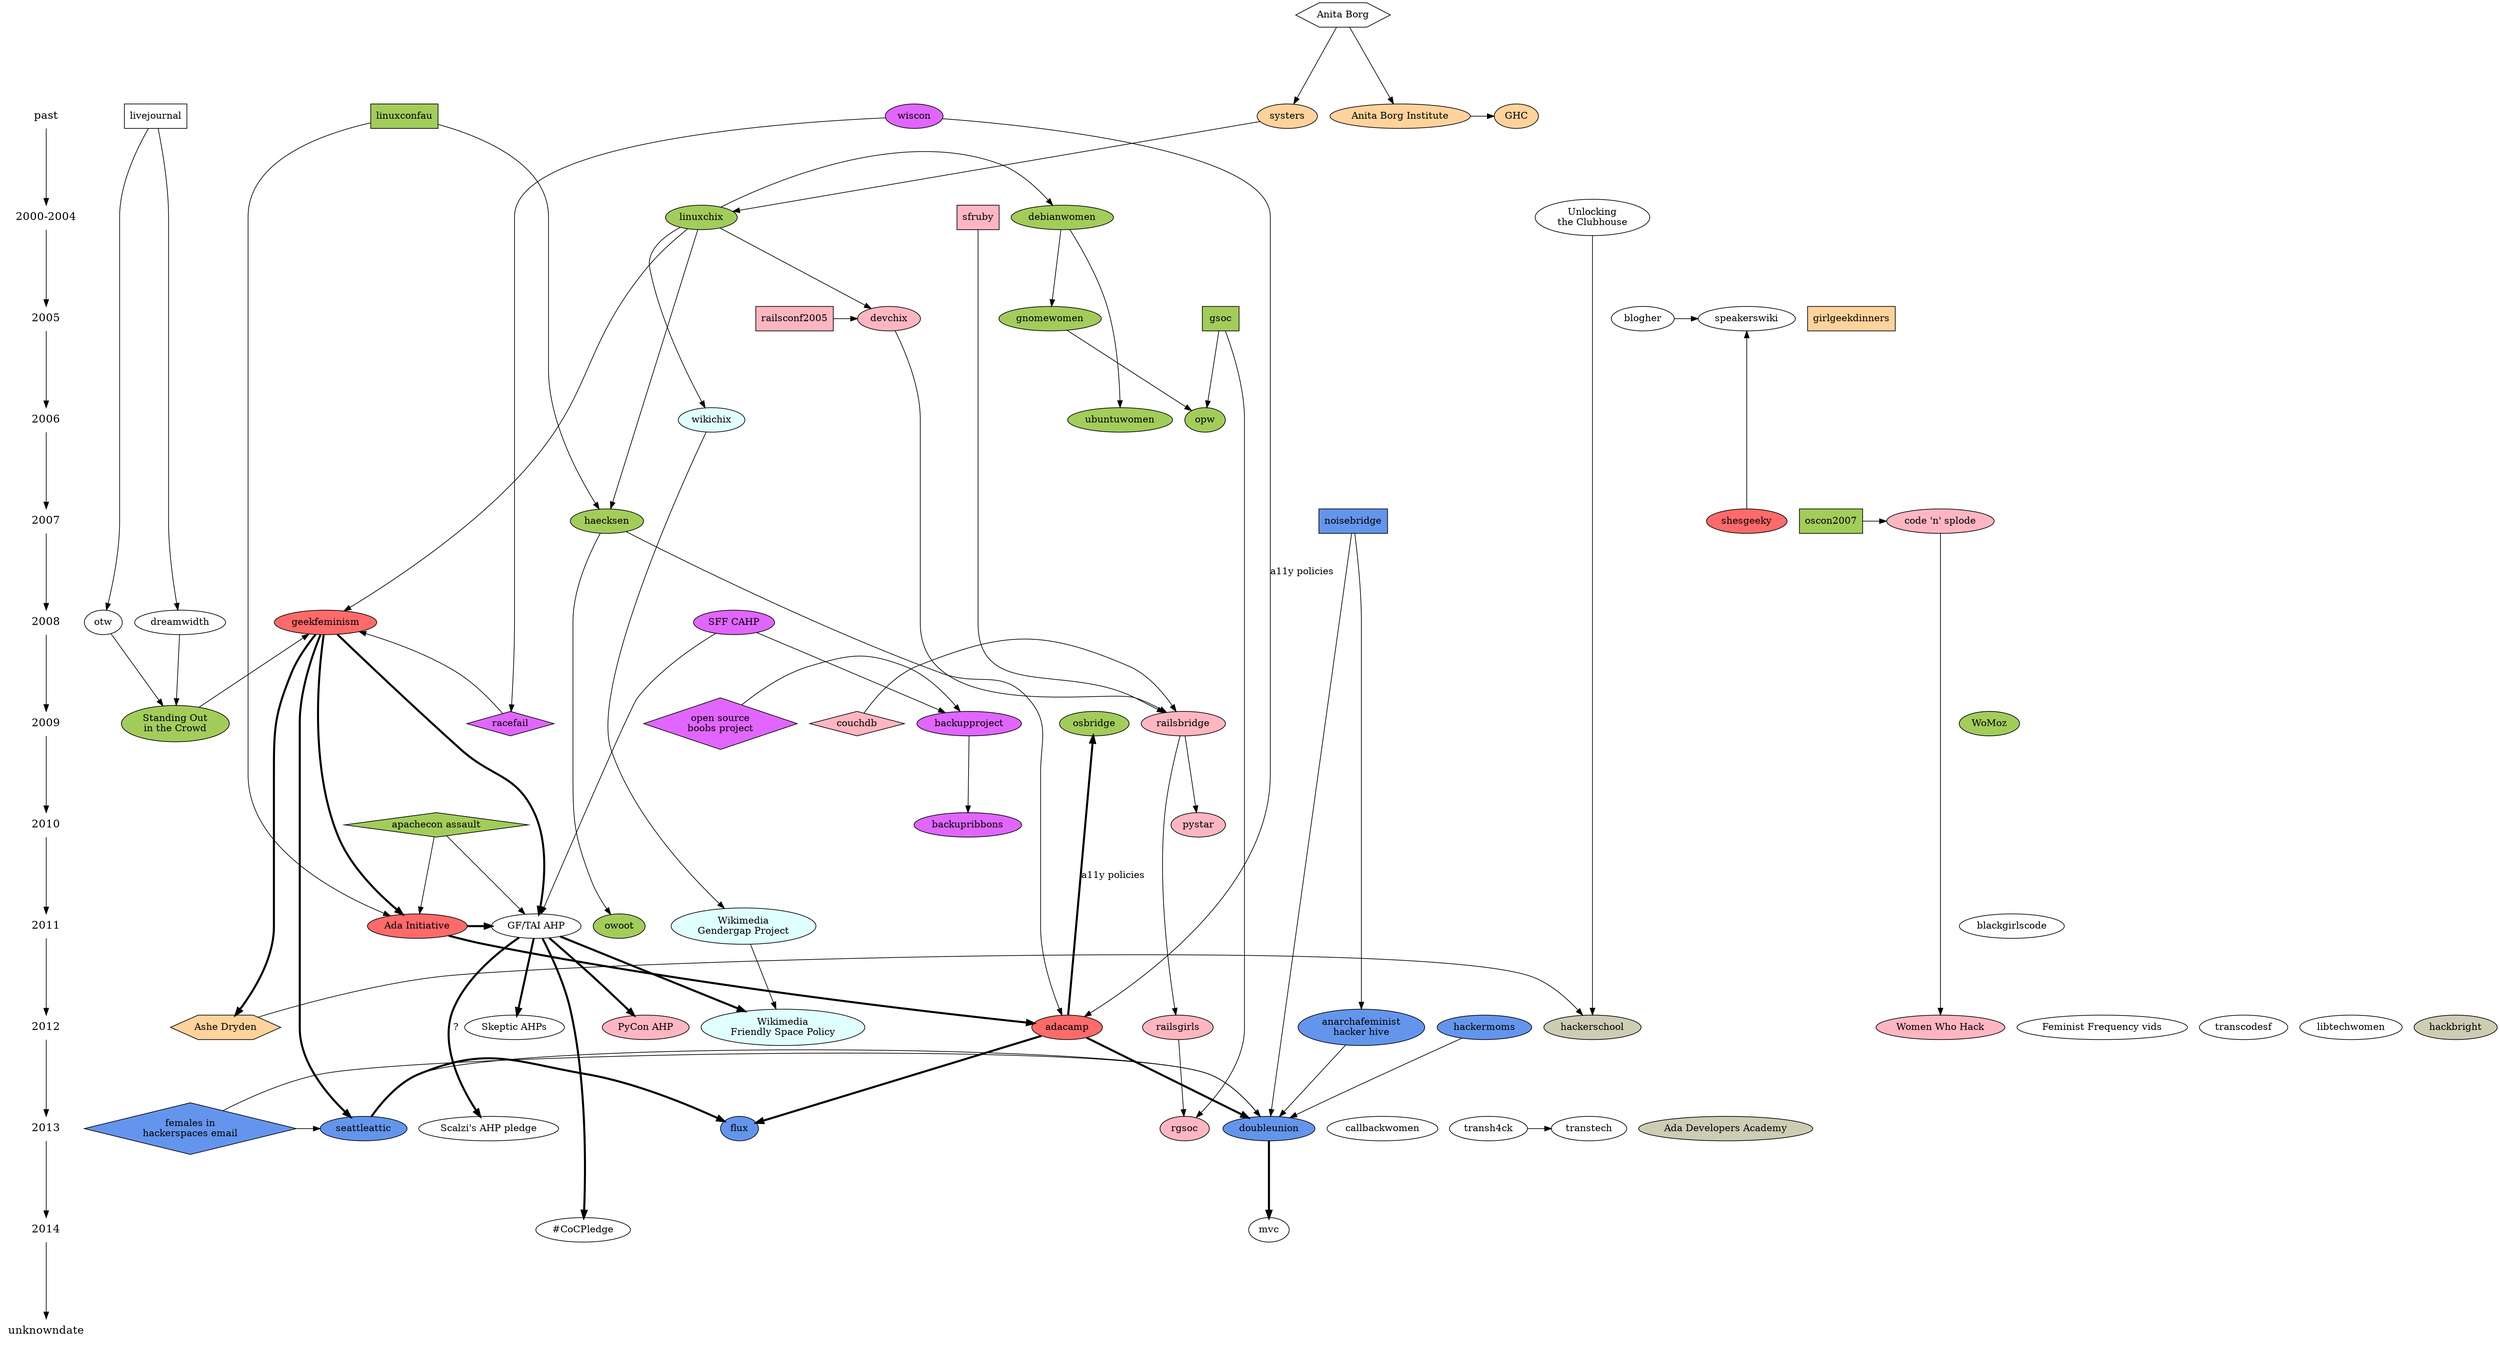 digraph GeekFeminismFamilyTree {

  /*
     The following shapes are used for different types of things:
     oval = geek feminist/women-in-tech/etc organisation
     rectangle = orgs that aren't particularly feminist, but are influential
     diamond = event/incident (cf. GF wiki "Timeline of Incidents")
  */

  /*
     And this section lays out the history in terms of years.
  */

  ranksep="1.0 equally";
  {
    node [shape=plaintext, fontsize=16];
    past -> "2000-2004" -> 2005 -> 2006 -> 2007 -> 2008 -> 2009 -> 2010 -> 2011 -> 2012 -> 2013 -> 2014 -> unknowndate;
  }
  { rank = same; past; livejournal; wiscon; linuxconfau; "Anita Borg Institute"; systers, GHC}
  { rank = same; "2000-2004"; linuxchix; sfruby; debianwomen, "Unlocking\nthe Clubhouse"}
  { rank = same; 2005; railsconf2005; devchix; blogher; speakerswiki; girlgeekdinners; gnomewomen; gsoc; }
  { rank = same; 2006; wikichix; ubuntuwomen; opw; }
  { rank = same; 2007; haecksen; shesgeeky; noisebridge; oscon2007; "code 'n' splode"}
  { rank = same; 2008; "SFF CAHP"; geekfeminism; dreamwidth; otw; }
  { rank = same; 2009; "Standing Out\nin the Crowd"; racefail; couchdb; railsbridge; "open source\nboobs project"; backupproject; osbridge; WoMoz}
  { rank = same; 2010; "apachecon assault"; backupribbons; }
  { rank = same; 2011; "Ada Initiative"; "GF/TAI AHP"; owoot; blackgirlscode; "Wikimedia\nGendergap Project" }
  { rank = same; 2012; adacamp; railsgirls; "Wikimedia\nFriendly Space Policy"; "Skeptic AHPs"; "PyCon AHP"; "Feminist Frequency vids"; transcodesf; libtechwomen; "anarchafeminist\nhacker hive"; "Ashe Dryden"; hackbright; hackerschool; hackermoms; "Women Who Hack" }
  { rank = same; 2013; seattleattic; flux; doubleunion; rgsoc; callbackwomen; "Scalzi's AHP pledge"; transh4ck; transtech; "females in\nhackerspaces email"; "Ada Developers Academy"}
  { rank = same; 2014; mvc; "#CoCPledge"; }
  { rank = same; 2014; mvc }
  { rank = same; unknowndate; }

  /*
    This section lays out different communities and colour codes them.
  */

  /* pan-geekdom/"open stuff" orgs */

  geekfeminism [style=filled, fillcolor=indianred1];
  "Ada Initiative" [style=filled, fillcolor=indianred1];
  adacamp [style=filled, fillcolor=indianred1];
  shesgeeky [style=filled, fillcolor=indianred1];

  /* hacker spaces */
  noisebridge [style=filled, fillcolor=cornflowerblue];
  doubleunion [style=filled, fillcolor=cornflowerblue];
  flux [style=filled, fillcolor=cornflowerblue];
  seattleattic [style=filled, fillcolor=cornflowerblue];
  "females in\nhackerspaces email" [style=filled, fillcolor=cornflowerblue];
  "anarchafeminist\nhacker hive" [style=filled, fillcolor=cornflowerblue];
  "hackermoms" [style=filled, fillcolor=cornflowerblue];

  /* open source */
  linuxchix [style=filled, fillcolor=darkolivegreen3];
  linuxconfau [style=filled, fillcolor=darkolivegreen3];
  gnomewomen [style=filled, fillcolor=darkolivegreen3];
  debianwomen [style=filled, fillcolor=darkolivegreen3];
  ubuntuwomen [style=filled, fillcolor=darkolivegreen3];
  haecksen [style=filled, fillcolor=darkolivegreen3];
  owoot [style=filled, fillcolor=darkolivegreen3];
  oscon2007 [style=filled, fillcolor=darkolivegreen3];
  "Standing Out\nin the Crowd" [style=filled, fillcolor=darkolivegreen3];
  osbridge [style=filled, fillcolor=darkolivegreen3];
  gsoc [style=filled, fillcolor=darkolivegreen3];
  opw [style=filled, fillcolor=darkolivegreen3];
  WoMoz [style=filled, fillcolor=darkolivegreen3];
  "apachecon assault" [style=filled, fillcolor=darkolivegreen3];

  /* programming language and general programming communities */
  railsconf2005 [style=filled, fillcolor=lightpink];
  devchix [style=filled, fillcolor=lightpink];
  railsbridge [style=filled, fillcolor=lightpink];
  pystar [style=filled, fillcolor=lightpink];
  railsgirls [style=filled, fillcolor=lightpink];
  rgsoc [style=filled, fillcolor=lightpink];
  couchdb [style=filled, fillcolor=lightpink];
  sfruby [style=filled, fillcolor=lightpink];
  "PyCon AHP" [style=filled, fillcolor=lightpink];
  "code 'n' splode" [style=filled, fillcolor=lightpink];
  "Women Who Hack" [style=filled, fillcolor=lightpink];

  /* tech industry generally */
  systers [style=filled, fillcolor=burlywood1];
  "Anita Borg Institute" [style=filled, fillcolor=burlywood1];
  GHC [style=filled, fillcolor=burlywood1];
  girlgeekdinners [style=filled, fillcolor=burlywood1];
  "Ashe Dryden" [style=filled, fillcolor=burlywood1];

  /* hacker schools and academies */
  hackerschool [style=filled, fillcolor=lightyellow3];
  hackbright [style=filled, fillcolor=lightyellow3];
  "Ada Developers Academy" [style=filled, fillcolor=lightyellow3];

  /* Wikis */
  wikichix [style=filled, fillcolor=lightcyan];
  "Wikimedia\nGendergap Project" [style=filled, fillcolor=lightcyan];
  "Wikimedia\nFriendly Space Policy" [style=filled, fillcolor=lightcyan];

  /* SFF fandom */

  wiscon [style=filled, fillcolor=mediumorchid1];
  racefail [style=filled, fillcolor=mediumorchid1];
  "open source\nboobs project" [style=filled, fillcolor=mediumorchid1];
  backupproject [style=filled, fillcolor=mediumorchid1];
  backupribbons [style=filled, fillcolor=mediumorchid1];
  "SFF CAHP" [style=filled, fillcolor=mediumorchid1];

  /*
     And now, finally, the connections between different groups
  */

  /* Anita Borg Institute related stuff */

  "Anita Borg" [shape=hexagon]
  "Anita Borg" -> systers;
  "Anita Borg" -> "Anita Borg Institute";
  "Anita Borg Institute" -> "GHC"
  systers -> linuxchix;

  /* Other individuals */
  "Ashe Dryden" [shape=hexagon]
  geekfeminism -> "Ashe Dryden" [penwidth=3];

  /* GGD explicitly identify as non-feminist
   * news.bbc.co.uk/2/hi/technology/8663593.stm */
  girlgeekdinners [shape=rectangle]

  /* Skud set up the GF wiki in 2008, mostly inspired by earlier "women
   * in open source" communities such as linuxchix */
  linuxchix -> geekfeminism;

  /* in 2009, Racefail introduced Skud and other GF wiki contributors to
   * a lot of new ideas */
  racefail -> geekfeminism;
  racefail [shape=diamond];

  /* in 2010, the Noirin Plunkett's assault at ApacheCon triggered
   * discussions about anti-harassment that would lead to the formation
   * of the Ada Initiative */
  "apachecon assault" -> "Ada Initiative";
  "apachecon assault" [shape=diamond];

  /* GF (esp. volunteer burnout) was an influence on TAI */
  geekfeminism -> "Ada Initiative" [penwidth=3];

  /* The first TAI discussions were held at LCA */
  linuxconfau -> "Ada Initiative";
  linuxconfau [shape=rectangle];

  /* TAI wrote the first conf anti-harassment poilcy in response to the
   * apachecon assault */
  "apachecon assault" -> "GF/TAI AHP"
  "geekfeminism" -> "GF/TAI AHP" [penwidth=3];
  "Ada Initiative" -> "GF/TAI AHP" [penwidth=3];

  /* The Con Anti-Harassment Policy (out of SFF fandom) also inspired it */
  "SFF CAHP" -> "GF/TAI AHP"

  /* Vaguely related: Open Source Boob Project and Backup Project */
  "open source\nboobs project" -> backupproject
  "open source\nboobs project" [shape=diamond]
  "SFF CAHP" -> backupproject
  backupproject -> backupribbons;

  /* The GF/TAI AHP inspired the PyCon variant */
  "GF/TAI AHP" -> "PyCon AHP" [penwidth=3];

  /* The GF/TAI AHP inspired the skeptic variants */
  "GF/TAI AHP" -> "Skeptic AHPs" [penwidth=3];
  "GF/TAI AHP" -> "#CoCPledge" [penwidth=3];

  /* Sumana acknowledges GF as inspiration for Wikimedia\nfriendly space
   policy */

  "GF/TAI AHP" -> "Wikimedia\nFriendly Space Policy" [penwidth=3];
  "Wikimedia\nGendergap Project" -> "Wikimedia\nFriendly Space Policy";

  /* Causation here is less clear. */
  "GF/TAI AHP" -> "Scalzi's AHP pledge" [penwidth=3, label="?"];

  "Ada Initiative" -> adacamp [penwidth=3];

  /* Adacamp was inspired in some ways by Wiscon, eg. accessibility */
  wiscon -> adacamp [label="a11y policies"];
  /* and then open source bridge picked up some of that from adacamp */
  adacamp -> osbridge [label="a11y policies", penwidth=3];


  /* Hackerspaces! */
  "females in\nhackerspaces email" [shape="diamond"];
  "females in\nhackerspaces email" -> seattleattic;
  "females in\nhackerspaces email" -> doubleunion;

  noisebridge [shape="rectangle"];
  noisebridge -> "anarchafeminist\nhacker hive"
  noisebridge -> doubleunion;
  "anarchafeminist\nhacker hive" -> doubleunion;
  adacamp -> flux [penwidth=3];
  seattleattic -> flux [penwidth=3];

  /* DoubleUnion came out of AdaCamp SF in 2013 */
  adacamp -> doubleunion [penwidth=3];
  geekfeminism -> seattleattic [penwidth=3];
  /* pretty sure  hackermoms was also an inspiration? */
  hackermoms -> doubleunion;
  seattleattic -> doubleunion;

  /* shanley and amelia met at a doubleunion event then started MVC */
  doubleunion -> mvc [penwidth=3];

  /* Various early women-in-open-source mailing lists etc */
  linuxchix -> debianwomen;
  debianwomen -> ubuntuwomen;
  /* Direct ancestry, because Hanna Wallach did debianwomen first and
   * then GNOME Women, and was never a big participant in LinuxChix*/
  debianwomen -> gnomewomen;
  haecksen -> owoot;

  /* Wikichix was named after/inspired by Linuxchix */

  linuxchix -> wikichix;
  /* I presume wikichiz was an influence on the gendergap project? */
  wikichix -> "Wikimedia\nGendergap Project";

  /* Gnome Outreach Program for Women, now FOSS OPW */
  gnomewomen -> opw;
  /* "The Outreach Program for Women (OPW) was inspired by Google's
   * Summer of Code and by how few women applied for it."
   * via gnome.org/opw (why can't I include double slashes in a comment?)
   */
  gsoc -> opw;
  gsoc [shape=rectangle]

  /* LinuxChix inspired the Haecksen miniconf at LCA */
  linuxchix -> haecksen;
  linuxconfau -> haecksen;

  /* Both creations of Mary Gardiner's, one of the inputs to AdaCamp is
     what wasn't possible with Haecksen */
  haecksen -> adacamp;

  /* RailsBridge happened in response to the CouchDB incident at
   * GoGaRuCo */
  couchdb -> railsbridge;
  couchdb [shape=diamond];
  railsbridge -> pystar;
  railsbridge -> railsgirls;

  /* There's now a rails girls summer of code */

  railsgirls -> rgsoc;
  gsoc -> rgsoc;

  wiscon -> racefail;

  /* Livejournal (esp. their fail) inspired DW and OTW */
  livejournal -> dreamwidth;
  livejournal -> otw;
  livejournal [shape=rectangle]

  /* Dreamwidth and OTW inspired Skud's 2009 OSCON keynote */
  dreamwidth -> "Standing Out\nin the Crowd";
  otw -> "Standing Out\nin the Crowd";

  /* GF blog came out of the "Standing Out\nin the Crowd" keynote, as a place to have
   * ongoing conversations */
  "Standing Out\nin the Crowd" -> geekfeminism;

  oscon2007 -> "code 'n' splode";
  oscon2007 [shape=rectangle];

  "code 'n' splode" -> "Women Who Hack";

  /* Trans*H4CK inspired the Transtech meetups
   * lukasblakk.com/why-i-was-part-of-creating-a-thing-called-transtech/ */
  transh4ck -> transtech;

  /* Speaker's wiki (www.socialtext.net/speakers) came out of BlogHer
   * '05 and is supported by She's Geeky */
  blogher -> speakerswiki;
  shesgeeky -> speakerswiki;

  /* Desi McAdam started DevChix in 2005 with initial membership from user groups and RailsConf 2005 */
  /* After seeing few women at SFRuby, Sarah Mei worked with DevChix folks organizing RailsBridge on the DevChix wiki */
  railsconf2005 -> devchix;
  linuxchix -> devchix;
  devchix -> railsbridge;
  sfruby -> railsbridge;
  sfruby [shape=rectangle];
  railsconf2005 [shape=rectangle];

  /* hackerschool was influenced by Unlocking the Clubhouse */
  "Unlocking\nthe Clubhouse" -> hackerschool;
  /* and by Ashe twitter.com/nicholasbs/status/476033083876315137 */
  "Ashe Dryden" -> hackerschool;

  libtechwomen;

}
